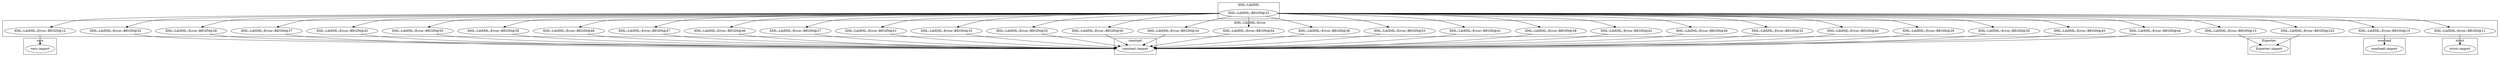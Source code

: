 digraph {
graph [overlap=false]
subgraph cluster_vars {
	label="vars";
	"vars::import";
}
subgraph cluster_XML_LibXML {
	label="XML::LibXML";
	"XML::LibXML::BEGIN@23";
}
subgraph cluster_strict {
	label="strict";
	"strict::import";
}
subgraph cluster_constant {
	label="constant";
	"constant::import";
}
subgraph cluster_Exporter {
	label="Exporter";
	"Exporter::import";
}
subgraph cluster_XML_LibXML_Error {
	label="XML::LibXML::Error";
	"XML::LibXML::Error::BEGIN@12";
	"XML::LibXML::Error::BEGIN@45";
	"XML::LibXML::Error::BEGIN@30";
	"XML::LibXML::Error::BEGIN@29";
	"XML::LibXML::Error::BEGIN@40";
	"XML::LibXML::Error::BEGIN@13";
	"XML::LibXML::Error::BEGIN@49";
	"XML::LibXML::Error::BEGIN@42";
	"XML::LibXML::Error::BEGIN@38";
	"XML::LibXML::Error::BEGIN@41";
	"XML::LibXML::Error::BEGIN@53";
	"XML::LibXML::Error::BEGIN@36";
	"XML::LibXML::Error::BEGIN@15";
	"XML::LibXML::Error::BEGIN@34";
	"XML::LibXML::Error::BEGIN@50";
	"XML::LibXML::Error::BEGIN@33";
	"XML::LibXML::Error::BEGIN@35";
	"XML::LibXML::Error::BEGIN@51";
	"XML::LibXML::Error::BEGIN@27";
	"XML::LibXML::Error::BEGIN@11";
	"XML::LibXML::Error::BEGIN@47";
	"XML::LibXML::Error::BEGIN@48";
	"XML::LibXML::Error::BEGIN@225";
	"XML::LibXML::Error::BEGIN@55";
	"XML::LibXML::Error::BEGIN@43";
	"XML::LibXML::Error::BEGIN@37";
	"XML::LibXML::Error::BEGIN@28";
	"XML::LibXML::Error::BEGIN@52";
	"XML::LibXML::Error::BEGIN@44";
	"XML::LibXML::Error::BEGIN@32";
	"XML::LibXML::Error::BEGIN@54";
	"XML::LibXML::Error::BEGIN@46";
	"XML::LibXML::Error::BEGIN@39";
}
subgraph cluster_overload {
	label="overload";
	"overload::import";
}
"XML::LibXML::Error::BEGIN@13" -> "Exporter::import";
"XML::LibXML::Error::BEGIN@225" -> "Exporter::import";
"XML::LibXML::BEGIN@23" -> "XML::LibXML::Error::BEGIN@50";
"XML::LibXML::BEGIN@23" -> "XML::LibXML::Error::BEGIN@33";
"XML::LibXML::BEGIN@23" -> "XML::LibXML::Error::BEGIN@43";
"XML::LibXML::BEGIN@23" -> "XML::LibXML::Error::BEGIN@55";
"XML::LibXML::BEGIN@23" -> "XML::LibXML::Error::BEGIN@39";
"XML::LibXML::BEGIN@23" -> "XML::LibXML::Error::BEGIN@40";
"XML::LibXML::BEGIN@23" -> "XML::LibXML::Error::BEGIN@49";
"XML::LibXML::BEGIN@23" -> "XML::LibXML::Error::BEGIN@11";
"XML::LibXML::BEGIN@23" -> "XML::LibXML::Error::BEGIN@32";
"XML::LibXML::BEGIN@23" -> "XML::LibXML::Error::BEGIN@36";
"XML::LibXML::Error::BEGIN@29" -> "constant::import";
"XML::LibXML::Error::BEGIN@50" -> "constant::import";
"XML::LibXML::Error::BEGIN@33" -> "constant::import";
"XML::LibXML::Error::BEGIN@35" -> "constant::import";
"XML::LibXML::Error::BEGIN@55" -> "constant::import";
"XML::LibXML::Error::BEGIN@43" -> "constant::import";
"XML::LibXML::Error::BEGIN@39" -> "constant::import";
"XML::LibXML::Error::BEGIN@45" -> "constant::import";
"XML::LibXML::Error::BEGIN@30" -> "constant::import";
"XML::LibXML::Error::BEGIN@40" -> "constant::import";
"XML::LibXML::Error::BEGIN@49" -> "constant::import";
"XML::LibXML::Error::BEGIN@42" -> "constant::import";
"XML::LibXML::Error::BEGIN@53" -> "constant::import";
"XML::LibXML::Error::BEGIN@47" -> "constant::import";
"XML::LibXML::Error::BEGIN@28" -> "constant::import";
"XML::LibXML::Error::BEGIN@52" -> "constant::import";
"XML::LibXML::Error::BEGIN@32" -> "constant::import";
"XML::LibXML::Error::BEGIN@41" -> "constant::import";
"XML::LibXML::Error::BEGIN@38" -> "constant::import";
"XML::LibXML::Error::BEGIN@36" -> "constant::import";
"XML::LibXML::Error::BEGIN@34" -> "constant::import";
"XML::LibXML::Error::BEGIN@51" -> "constant::import";
"XML::LibXML::Error::BEGIN@37" -> "constant::import";
"XML::LibXML::Error::BEGIN@44" -> "constant::import";
"XML::LibXML::Error::BEGIN@54" -> "constant::import";
"XML::LibXML::Error::BEGIN@46" -> "constant::import";
"XML::LibXML::Error::BEGIN@27" -> "constant::import";
"XML::LibXML::Error::BEGIN@48" -> "constant::import";
"XML::LibXML::BEGIN@23" -> "XML::LibXML::Error::BEGIN@37";
"XML::LibXML::Error::BEGIN@15" -> "overload::import";
"XML::LibXML::BEGIN@23" -> "XML::LibXML::Error::BEGIN@46";
"XML::LibXML::Error::BEGIN@12" -> "vars::import";
"XML::LibXML::Error::BEGIN@11" -> "strict::import";
"XML::LibXML::BEGIN@23" -> "XML::LibXML::Error::BEGIN@29";
"XML::LibXML::BEGIN@23" -> "XML::LibXML::Error::BEGIN@35";
"XML::LibXML::BEGIN@23" -> "XML::LibXML::Error::BEGIN@45";
"XML::LibXML::BEGIN@23" -> "XML::LibXML::Error::BEGIN@30";
"XML::LibXML::BEGIN@23" -> "XML::LibXML::Error::BEGIN@13";
"XML::LibXML::BEGIN@23" -> "XML::LibXML::Error::BEGIN@42";
"XML::LibXML::BEGIN@23" -> "XML::LibXML::Error::BEGIN@53";
"XML::LibXML::BEGIN@23" -> "XML::LibXML::Error::BEGIN@47";
"XML::LibXML::BEGIN@23" -> "XML::LibXML::Error::BEGIN@28";
"XML::LibXML::BEGIN@23" -> "XML::LibXML::Error::BEGIN@52";
"XML::LibXML::BEGIN@23" -> "XML::LibXML::Error::BEGIN@41";
"XML::LibXML::BEGIN@23" -> "XML::LibXML::Error::BEGIN@38";
"XML::LibXML::BEGIN@23" -> "XML::LibXML::Error::BEGIN@15";
"XML::LibXML::BEGIN@23" -> "XML::LibXML::Error::BEGIN@34";
"XML::LibXML::BEGIN@23" -> "XML::LibXML::Error::BEGIN@51";
"XML::LibXML::BEGIN@23" -> "XML::LibXML::Error::BEGIN@44";
"XML::LibXML::BEGIN@23" -> "XML::LibXML::Error::BEGIN@54";
"XML::LibXML::BEGIN@23" -> "XML::LibXML::Error::BEGIN@12";
"XML::LibXML::BEGIN@23" -> "XML::LibXML::Error::BEGIN@27";
"XML::LibXML::BEGIN@23" -> "XML::LibXML::Error::BEGIN@48";
"XML::LibXML::BEGIN@23" -> "XML::LibXML::Error::BEGIN@225";
}
